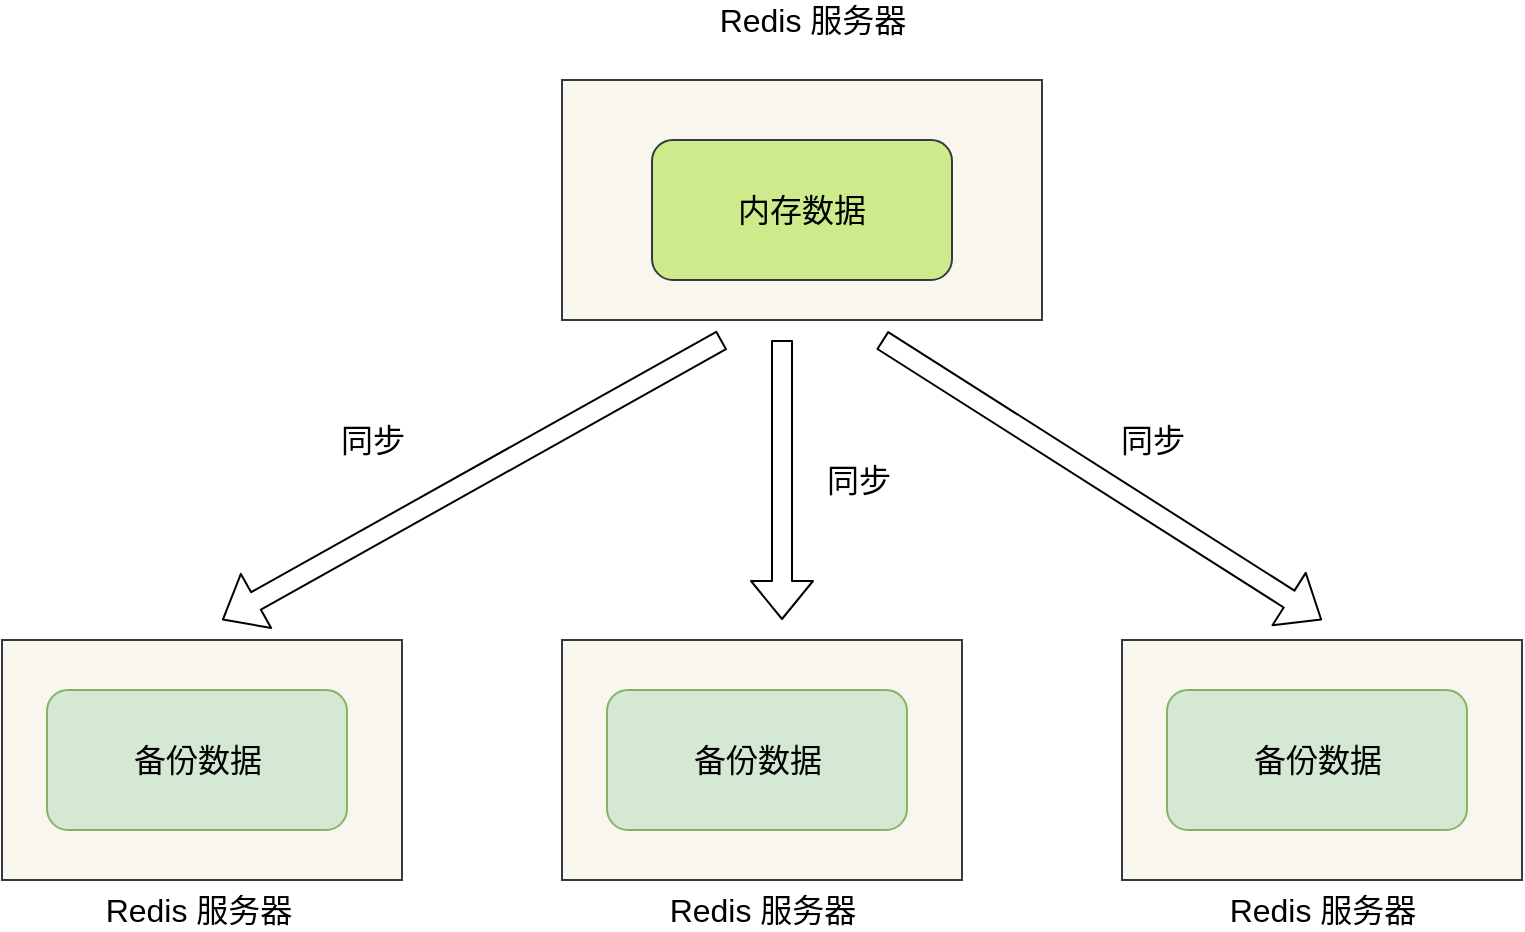 <mxfile version="14.6.11" type="github">
  <diagram id="InDSKGj0FQtozRI6AR3u" name="第 1 页">
    <mxGraphModel dx="946" dy="558" grid="1" gridSize="10" guides="1" tooltips="1" connect="1" arrows="1" fold="1" page="1" pageScale="1" pageWidth="827" pageHeight="1169" math="0" shadow="0">
      <root>
        <mxCell id="0" />
        <mxCell id="1" parent="0" />
        <mxCell id="248P1iEzuTbMAFxhnoiF-2" value="" style="rounded=0;whiteSpace=wrap;html=1;fontSize=16;fillColor=#f9f7ed;strokeColor=#36393d;" vertex="1" parent="1">
          <mxGeometry x="320" y="160" width="240" height="120" as="geometry" />
        </mxCell>
        <mxCell id="248P1iEzuTbMAFxhnoiF-1" value="内存数据" style="rounded=1;whiteSpace=wrap;html=1;fontSize=16;fillColor=#cdeb8b;strokeColor=#36393d;" vertex="1" parent="1">
          <mxGeometry x="365" y="190" width="150" height="70" as="geometry" />
        </mxCell>
        <mxCell id="248P1iEzuTbMAFxhnoiF-3" value="Redis 服务器" style="text;html=1;align=center;verticalAlign=middle;resizable=0;points=[];autosize=1;strokeColor=none;fontSize=16;" vertex="1" parent="1">
          <mxGeometry x="390" y="120" width="110" height="20" as="geometry" />
        </mxCell>
        <mxCell id="248P1iEzuTbMAFxhnoiF-4" value="" style="rounded=0;whiteSpace=wrap;html=1;fontSize=16;fillColor=#f9f7ed;strokeColor=#36393d;" vertex="1" parent="1">
          <mxGeometry x="40" y="440" width="200" height="120" as="geometry" />
        </mxCell>
        <mxCell id="248P1iEzuTbMAFxhnoiF-5" value="备份数据" style="rounded=1;whiteSpace=wrap;html=1;fontSize=16;fillColor=#d5e8d4;strokeColor=#82b366;" vertex="1" parent="1">
          <mxGeometry x="62.5" y="465" width="150" height="70" as="geometry" />
        </mxCell>
        <mxCell id="248P1iEzuTbMAFxhnoiF-6" value="Redis 服务器" style="text;html=1;align=center;verticalAlign=middle;resizable=0;points=[];autosize=1;strokeColor=none;fontSize=16;" vertex="1" parent="1">
          <mxGeometry x="82.5" y="565" width="110" height="20" as="geometry" />
        </mxCell>
        <mxCell id="248P1iEzuTbMAFxhnoiF-9" value="Redis 服务器" style="text;html=1;align=center;verticalAlign=middle;resizable=0;points=[];autosize=1;strokeColor=none;fontSize=16;" vertex="1" parent="1">
          <mxGeometry x="365" y="565" width="110" height="20" as="geometry" />
        </mxCell>
        <mxCell id="248P1iEzuTbMAFxhnoiF-15" value="" style="rounded=0;whiteSpace=wrap;html=1;fontSize=16;fillColor=#f9f7ed;strokeColor=#36393d;" vertex="1" parent="1">
          <mxGeometry x="320" y="440" width="200" height="120" as="geometry" />
        </mxCell>
        <mxCell id="248P1iEzuTbMAFxhnoiF-16" value="备份数据" style="rounded=1;whiteSpace=wrap;html=1;fontSize=16;fillColor=#d5e8d4;strokeColor=#82b366;" vertex="1" parent="1">
          <mxGeometry x="342.5" y="465" width="150" height="70" as="geometry" />
        </mxCell>
        <mxCell id="248P1iEzuTbMAFxhnoiF-17" value="Redis 服务器" style="text;html=1;align=center;verticalAlign=middle;resizable=0;points=[];autosize=1;strokeColor=none;fontSize=16;" vertex="1" parent="1">
          <mxGeometry x="645" y="565" width="110" height="20" as="geometry" />
        </mxCell>
        <mxCell id="248P1iEzuTbMAFxhnoiF-18" value="" style="rounded=0;whiteSpace=wrap;html=1;fontSize=16;fillColor=#f9f7ed;strokeColor=#36393d;" vertex="1" parent="1">
          <mxGeometry x="600" y="440" width="200" height="120" as="geometry" />
        </mxCell>
        <mxCell id="248P1iEzuTbMAFxhnoiF-19" value="备份数据" style="rounded=1;whiteSpace=wrap;html=1;fontSize=16;fillColor=#d5e8d4;strokeColor=#82b366;" vertex="1" parent="1">
          <mxGeometry x="622.5" y="465" width="150" height="70" as="geometry" />
        </mxCell>
        <mxCell id="248P1iEzuTbMAFxhnoiF-20" value="" style="shape=flexArrow;endArrow=classic;html=1;fontSize=16;" edge="1" parent="1">
          <mxGeometry width="50" height="50" relative="1" as="geometry">
            <mxPoint x="400" y="290" as="sourcePoint" />
            <mxPoint x="150" y="430" as="targetPoint" />
          </mxGeometry>
        </mxCell>
        <mxCell id="248P1iEzuTbMAFxhnoiF-21" value="" style="shape=flexArrow;endArrow=classic;html=1;fontSize=16;" edge="1" parent="1">
          <mxGeometry width="50" height="50" relative="1" as="geometry">
            <mxPoint x="430" y="290" as="sourcePoint" />
            <mxPoint x="430" y="430" as="targetPoint" />
          </mxGeometry>
        </mxCell>
        <mxCell id="248P1iEzuTbMAFxhnoiF-22" value="" style="shape=flexArrow;endArrow=classic;html=1;fontSize=16;" edge="1" parent="1">
          <mxGeometry width="50" height="50" relative="1" as="geometry">
            <mxPoint x="480" y="290" as="sourcePoint" />
            <mxPoint x="700" y="430" as="targetPoint" />
          </mxGeometry>
        </mxCell>
        <mxCell id="248P1iEzuTbMAFxhnoiF-23" value="同步" style="text;html=1;align=center;verticalAlign=middle;resizable=0;points=[];autosize=1;strokeColor=none;fontSize=16;" vertex="1" parent="1">
          <mxGeometry x="590" y="330" width="50" height="20" as="geometry" />
        </mxCell>
        <mxCell id="248P1iEzuTbMAFxhnoiF-24" value="同步" style="text;html=1;align=center;verticalAlign=middle;resizable=0;points=[];autosize=1;strokeColor=none;fontSize=16;" vertex="1" parent="1">
          <mxGeometry x="442.5" y="350" width="50" height="20" as="geometry" />
        </mxCell>
        <mxCell id="248P1iEzuTbMAFxhnoiF-25" value="同步" style="text;html=1;align=center;verticalAlign=middle;resizable=0;points=[];autosize=1;strokeColor=none;fontSize=16;" vertex="1" parent="1">
          <mxGeometry x="200" y="330" width="50" height="20" as="geometry" />
        </mxCell>
      </root>
    </mxGraphModel>
  </diagram>
</mxfile>
